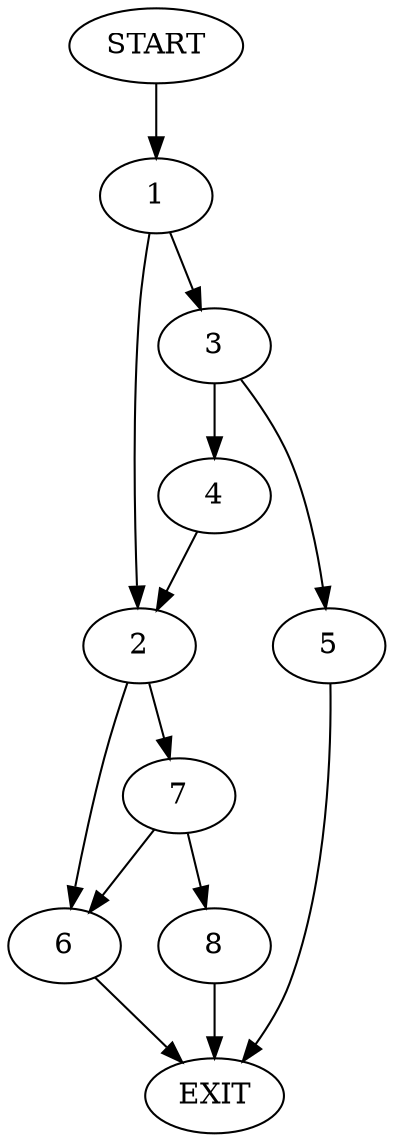 digraph {
0 [label="START"]
9 [label="EXIT"]
0 -> 1
1 -> 2
1 -> 3
3 -> 4
3 -> 5
2 -> 6
2 -> 7
5 -> 9
4 -> 2
7 -> 8
7 -> 6
6 -> 9
8 -> 9
}
